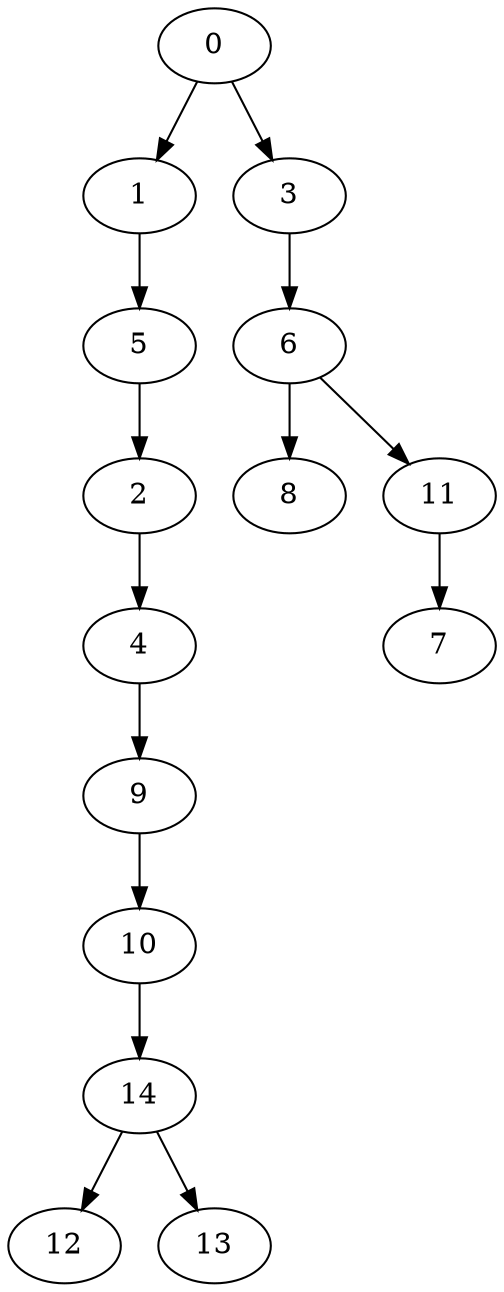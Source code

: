 digraph {
	0
	1
	2
	3
	4
	5
	6
	7
	8
	9
	10
	11
	12
	13
	0 -> 1
	5 -> 2
	0 -> 3
	2 -> 4
	1 -> 5
	3 -> 6
	11 -> 7
	6 -> 8
	4 -> 9
	9 -> 10
	6 -> 11
	14 -> 12
	14 -> 13
	10 -> 14
}